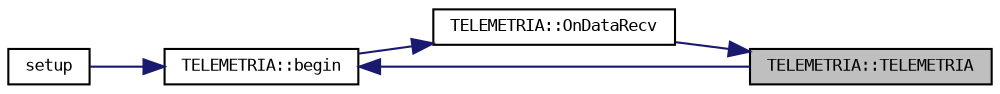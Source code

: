 digraph "TELEMETRIA::TELEMETRIA"
{
 // LATEX_PDF_SIZE
  bgcolor="transparent";
  edge [fontname="DejaVuSansMono",fontsize="8",labelfontname="DejaVuSansMono",labelfontsize="8"];
  node [fontname="DejaVuSansMono",fontsize="8",shape=record];
  rankdir="RL";
  Node1 [label="TELEMETRIA::TELEMETRIA",height=0.2,width=0.4,color="black", fillcolor="grey75", style="filled", fontcolor="black",tooltip=" "];
  Node1 -> Node2 [dir="back",color="midnightblue",fontsize="8",style="solid",fontname="DejaVuSansMono"];
  Node2 [label="TELEMETRIA::OnDataRecv",height=0.2,width=0.4,color="black",URL="$classTELEMETRIA.html#ace27ccd5888ebc3802a4eb22cc3fd9da",tooltip=" "];
  Node2 -> Node3 [dir="back",color="midnightblue",fontsize="8",style="solid",fontname="DejaVuSansMono"];
  Node3 [label="TELEMETRIA::begin",height=0.2,width=0.4,color="black",URL="$classTELEMETRIA.html#a780be82ef9be2da12601a0ea7d10e647",tooltip=" "];
  Node3 -> Node4 [dir="back",color="midnightblue",fontsize="8",style="solid",fontname="DejaVuSansMono"];
  Node4 [label="setup",height=0.2,width=0.4,color="black",URL="$main_8cpp.html#a4fc01d736fe50cf5b977f755b675f11d",tooltip=" "];
  Node3 -> Node1 [dir="back",color="midnightblue",fontsize="8",style="solid",fontname="DejaVuSansMono"];
}
